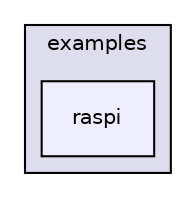 digraph "C:/Users/disoz/Documents/GitHub/ERT2020GS/Telecom/RFmodem/lib/RadioHead/examples/raspi" {
  compound=true
  node [ fontsize="10", fontname="Helvetica"];
  edge [ labelfontsize="10", labelfontname="Helvetica"];
  subgraph clusterdir_f7ae9c9ae6d822f952bba6b2517e8798 {
    graph [ bgcolor="#ddddee", pencolor="black", label="examples" fontname="Helvetica", fontsize="10", URL="dir_f7ae9c9ae6d822f952bba6b2517e8798.html"]
  dir_f164a62870c1aea2952efcdc3e52959b [shape=box, label="raspi", style="filled", fillcolor="#eeeeff", pencolor="black", URL="dir_f164a62870c1aea2952efcdc3e52959b.html"];
  }
}
